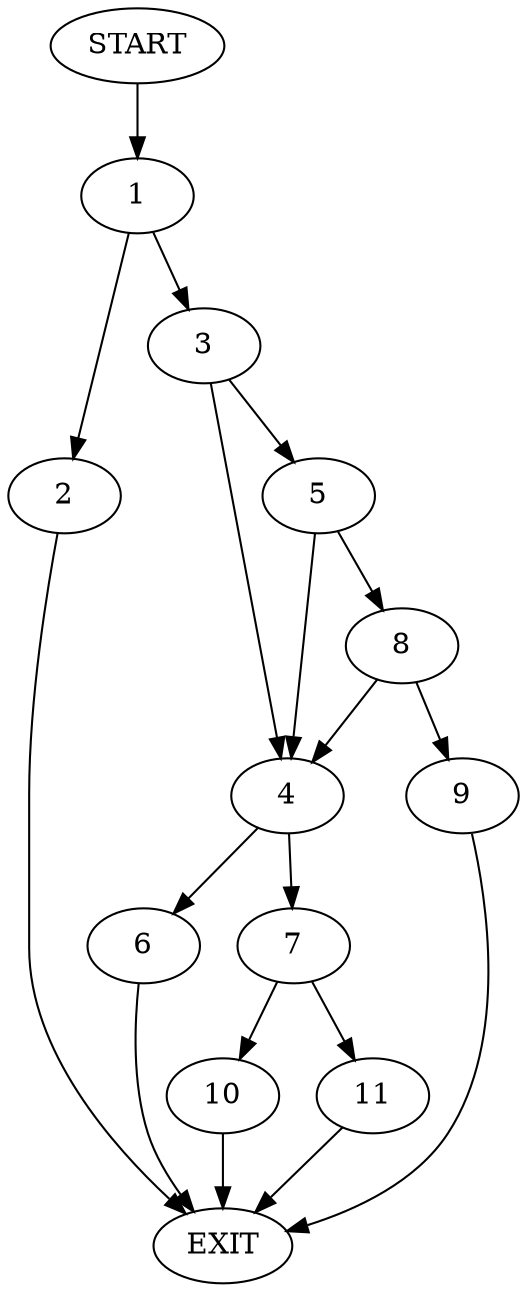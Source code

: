 digraph {
0 [label="START"]
12 [label="EXIT"]
0 -> 1
1 -> 2
1 -> 3
3 -> 4
3 -> 5
2 -> 12
4 -> 6
4 -> 7
5 -> 8
5 -> 4
8 -> 9
8 -> 4
9 -> 12
6 -> 12
7 -> 10
7 -> 11
11 -> 12
10 -> 12
}
